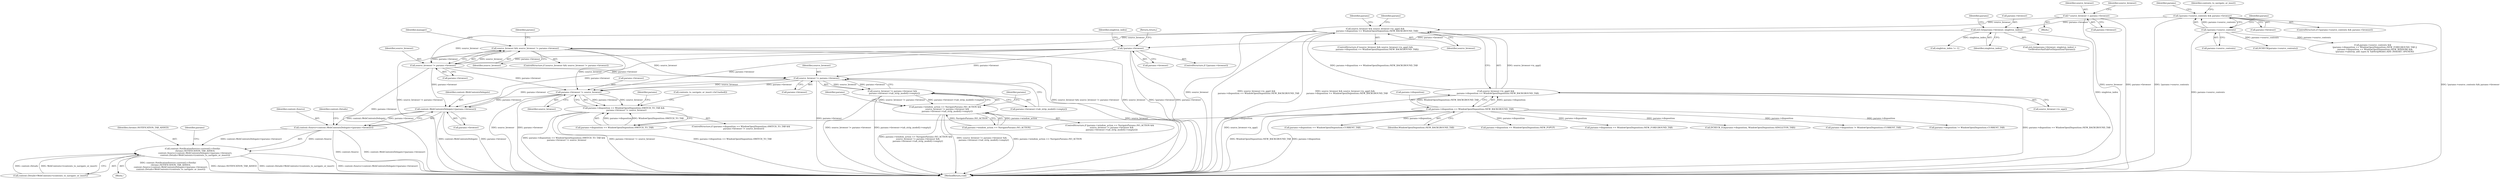digraph "0_Chrome_c552cd7b8a0862f6b3c8c6a07f98bda3721101eb_0@pointer" {
"1000219" [label="(Call,source_browser && source_browser != params->browser)"];
"1000143" [label="(Call,source_browser && source_browser->is_app() &&\n      params->disposition == WindowOpenDisposition::NEW_BACKGROUND_TAB)"];
"1000104" [label="(Call,* source_browser = params->browser)"];
"1000145" [label="(Call,source_browser->is_app() &&\n      params->disposition == WindowOpenDisposition::NEW_BACKGROUND_TAB)"];
"1000147" [label="(Call,params->disposition == WindowOpenDisposition::NEW_BACKGROUND_TAB)"];
"1000221" [label="(Call,source_browser != params->browser)"];
"1000203" [label="(Call,!params->browser)"];
"1000194" [label="(Call,std::tie(params->browser, singleton_index))"];
"1000159" [label="(Call,!params->source_contents && params->browser)"];
"1000160" [label="(Call,!params->source_contents)"];
"1000300" [label="(Call,source_browser != params->browser)"];
"1000299" [label="(Call,source_browser != params->browser &&\n      params->browser->tab_strip_model()->empty())"];
"1000293" [label="(Call,params->window_action == NavigateParams::NO_ACTION &&\n      source_browser != params->browser &&\n      params->browser->tab_strip_model()->empty())"];
"1000550" [label="(Call,params->browser != source_browser)"];
"1000544" [label="(Call,params->disposition == WindowOpenDisposition::SWITCH_TO_TAB &&\n        params->browser != source_browser)"];
"1000631" [label="(Call,content::WebContentsDelegate>(params->browser))"];
"1000629" [label="(Call,content::Source<content::WebContentsDelegate>(params->browser))"];
"1000627" [label="(Call,content::NotificationService::current()->Notify(\n        chrome::NOTIFICATION_TAB_ADDED,\n        content::Source<content::WebContentsDelegate>(params->browser),\n        content::Details<WebContents>(contents_to_navigate_or_insert)))"];
"1000209" [label="(Call,singleton_index != -1)"];
"1000204" [label="(Call,params->browser)"];
"1000143" [label="(Call,source_browser && source_browser->is_app() &&\n      params->disposition == WindowOpenDisposition::NEW_BACKGROUND_TAB)"];
"1000465" [label="(Call,params->disposition == WindowOpenDisposition::NEW_FOREGROUND_TAB)"];
"1000161" [label="(Call,params->source_contents)"];
"1000299" [label="(Call,source_browser != params->browser &&\n      params->browser->tab_strip_model()->empty())"];
"1000294" [label="(Call,params->window_action == NavigateParams::NO_ACTION)"];
"1000194" [label="(Call,std::tie(params->browser, singleton_index))"];
"1000629" [label="(Call,content::Source<content::WebContentsDelegate>(params->browser))"];
"1000646" [label="(MethodReturn,void)"];
"1000636" [label="(Call,content::Details<WebContents>(contents_to_navigate_or_insert))"];
"1000220" [label="(Identifier,source_browser)"];
"1000626" [label="(Block,)"];
"1000544" [label="(Call,params->disposition == WindowOpenDisposition::SWITCH_TO_TAB &&\n        params->browser != source_browser)"];
"1000218" [label="(ControlStructure,if (source_browser && source_browser != params->browser))"];
"1000627" [label="(Call,content::NotificationService::current()->Notify(\n        chrome::NOTIFICATION_TAB_ADDED,\n        content::Source<content::WebContentsDelegate>(params->browser),\n        content::Details<WebContents>(contents_to_navigate_or_insert)))"];
"1000210" [label="(Identifier,singleton_index)"];
"1000411" [label="(Call,DCHECK(params->source_contents))"];
"1000309" [label="(Identifier,params)"];
"1000203" [label="(Call,!params->browser)"];
"1000195" [label="(Call,params->browser)"];
"1000155" [label="(Identifier,params)"];
"1000632" [label="(Identifier,content::WebContentsDelegate)"];
"1000182" [label="(Call,DCHECK_EQ(params->disposition, WindowOpenDisposition::SINGLETON_TAB))"];
"1000164" [label="(Call,params->browser)"];
"1000459" [label="(Call,params->source_contents &&\n      (params->disposition == WindowOpenDisposition::NEW_FOREGROUND_TAB ||\n       params->disposition == WindowOpenDisposition::NEW_WINDOW) &&\n      (params->tabstrip_add_types & TabStripModel::ADD_INHERIT_OPENER))"];
"1000159" [label="(Call,!params->source_contents && params->browser)"];
"1000198" [label="(Identifier,singleton_index)"];
"1000142" [label="(ControlStructure,if (source_browser && source_browser->is_app() &&\n      params->disposition == WindowOpenDisposition::NEW_BACKGROUND_TAB))"];
"1000292" [label="(ControlStructure,if (params->window_action == NavigateParams::NO_ACTION &&\n      source_browser != params->browser &&\n      params->browser->tab_strip_model()->empty()))"];
"1000105" [label="(Identifier,source_browser)"];
"1000162" [label="(Identifier,params)"];
"1000219" [label="(Call,source_browser && source_browser != params->browser)"];
"1000110" [label="(Identifier,source_browser)"];
"1000145" [label="(Call,source_browser->is_app() &&\n      params->disposition == WindowOpenDisposition::NEW_BACKGROUND_TAB)"];
"1000630" [label="(Identifier,content::Source)"];
"1000550" [label="(Call,params->browser != source_browser)"];
"1000392" [label="(Call,params->disposition != WindowOpenDisposition::CURRENT_TAB)"];
"1000554" [label="(Identifier,source_browser)"];
"1000144" [label="(Identifier,source_browser)"];
"1000229" [label="(Identifier,manager)"];
"1000557" [label="(Identifier,params)"];
"1000259" [label="(Identifier,params)"];
"1000201" [label="(Identifier,params)"];
"1000302" [label="(Call,params->browser)"];
"1000621" [label="(Call,params->disposition != WindowOpenDisposition::CURRENT_TAB)"];
"1000301" [label="(Identifier,source_browser)"];
"1000170" [label="(Identifier,params)"];
"1000146" [label="(Call,source_browser->is_app())"];
"1000106" [label="(Call,params->browser)"];
"1000221" [label="(Call,source_browser != params->browser)"];
"1000490" [label="(Call,params->disposition == WindowOpenDisposition::CURRENT_TAB)"];
"1000158" [label="(ControlStructure,if (!params->source_contents && params->browser))"];
"1000175" [label="(Identifier,contents_to_navigate_or_insert)"];
"1000148" [label="(Call,params->disposition)"];
"1000551" [label="(Call,params->browser)"];
"1000102" [label="(Block,)"];
"1000300" [label="(Call,source_browser != params->browser)"];
"1000293" [label="(Call,params->window_action == NavigateParams::NO_ACTION &&\n      source_browser != params->browser &&\n      params->browser->tab_strip_model()->empty())"];
"1000223" [label="(Call,params->browser)"];
"1000545" [label="(Call,params->disposition == WindowOpenDisposition::SWITCH_TO_TAB)"];
"1000631" [label="(Call,content::WebContentsDelegate>(params->browser))"];
"1000543" [label="(ControlStructure,if (params->disposition == WindowOpenDisposition::SWITCH_TO_TAB &&\n        params->browser != source_browser))"];
"1000633" [label="(Call,params->browser)"];
"1000561" [label="(Call,contents_to_navigate_or_insert->IsCrashed())"];
"1000305" [label="(Call,params->browser->tab_strip_model()->empty())"];
"1000147" [label="(Call,params->disposition == WindowOpenDisposition::NEW_BACKGROUND_TAB)"];
"1000160" [label="(Call,!params->source_contents)"];
"1000202" [label="(ControlStructure,if (!params->browser))"];
"1000222" [label="(Identifier,source_browser)"];
"1000193" [label="(Call,std::tie(params->browser, singleton_index) =\n      GetBrowserAndTabForDisposition(*params))"];
"1000104" [label="(Call,* source_browser = params->browser)"];
"1000316" [label="(Identifier,params)"];
"1000637" [label="(Identifier,content::Details)"];
"1000151" [label="(Identifier,WindowOpenDisposition::NEW_BACKGROUND_TAB)"];
"1000207" [label="(Return,return;)"];
"1000628" [label="(Identifier,chrome::NOTIFICATION_TAB_ADDED)"];
"1000643" [label="(Identifier,params)"];
"1000320" [label="(Call,params->disposition == WindowOpenDisposition::NEW_POPUP)"];
"1000165" [label="(Identifier,params)"];
"1000219" -> "1000218"  [label="AST: "];
"1000219" -> "1000220"  [label="CFG: "];
"1000219" -> "1000221"  [label="CFG: "];
"1000220" -> "1000219"  [label="AST: "];
"1000221" -> "1000219"  [label="AST: "];
"1000229" -> "1000219"  [label="CFG: "];
"1000259" -> "1000219"  [label="CFG: "];
"1000219" -> "1000646"  [label="DDG: source_browser != params->browser"];
"1000219" -> "1000646"  [label="DDG: source_browser && source_browser != params->browser"];
"1000219" -> "1000646"  [label="DDG: source_browser"];
"1000143" -> "1000219"  [label="DDG: source_browser"];
"1000221" -> "1000219"  [label="DDG: source_browser"];
"1000221" -> "1000219"  [label="DDG: params->browser"];
"1000219" -> "1000300"  [label="DDG: source_browser"];
"1000219" -> "1000550"  [label="DDG: source_browser"];
"1000143" -> "1000142"  [label="AST: "];
"1000143" -> "1000144"  [label="CFG: "];
"1000143" -> "1000145"  [label="CFG: "];
"1000144" -> "1000143"  [label="AST: "];
"1000145" -> "1000143"  [label="AST: "];
"1000155" -> "1000143"  [label="CFG: "];
"1000162" -> "1000143"  [label="CFG: "];
"1000143" -> "1000646"  [label="DDG: source_browser"];
"1000143" -> "1000646"  [label="DDG: source_browser->is_app() &&\n      params->disposition == WindowOpenDisposition::NEW_BACKGROUND_TAB"];
"1000143" -> "1000646"  [label="DDG: source_browser && source_browser->is_app() &&\n      params->disposition == WindowOpenDisposition::NEW_BACKGROUND_TAB"];
"1000104" -> "1000143"  [label="DDG: source_browser"];
"1000145" -> "1000143"  [label="DDG: source_browser->is_app()"];
"1000145" -> "1000143"  [label="DDG: params->disposition == WindowOpenDisposition::NEW_BACKGROUND_TAB"];
"1000143" -> "1000221"  [label="DDG: source_browser"];
"1000104" -> "1000102"  [label="AST: "];
"1000104" -> "1000106"  [label="CFG: "];
"1000105" -> "1000104"  [label="AST: "];
"1000106" -> "1000104"  [label="AST: "];
"1000110" -> "1000104"  [label="CFG: "];
"1000104" -> "1000646"  [label="DDG: source_browser"];
"1000104" -> "1000646"  [label="DDG: params->browser"];
"1000145" -> "1000146"  [label="CFG: "];
"1000145" -> "1000147"  [label="CFG: "];
"1000146" -> "1000145"  [label="AST: "];
"1000147" -> "1000145"  [label="AST: "];
"1000145" -> "1000646"  [label="DDG: source_browser->is_app()"];
"1000145" -> "1000646"  [label="DDG: params->disposition == WindowOpenDisposition::NEW_BACKGROUND_TAB"];
"1000147" -> "1000145"  [label="DDG: params->disposition"];
"1000147" -> "1000145"  [label="DDG: WindowOpenDisposition::NEW_BACKGROUND_TAB"];
"1000147" -> "1000151"  [label="CFG: "];
"1000148" -> "1000147"  [label="AST: "];
"1000151" -> "1000147"  [label="AST: "];
"1000147" -> "1000646"  [label="DDG: WindowOpenDisposition::NEW_BACKGROUND_TAB"];
"1000147" -> "1000646"  [label="DDG: params->disposition"];
"1000147" -> "1000182"  [label="DDG: params->disposition"];
"1000147" -> "1000320"  [label="DDG: params->disposition"];
"1000147" -> "1000392"  [label="DDG: params->disposition"];
"1000147" -> "1000465"  [label="DDG: params->disposition"];
"1000147" -> "1000490"  [label="DDG: params->disposition"];
"1000147" -> "1000545"  [label="DDG: params->disposition"];
"1000147" -> "1000621"  [label="DDG: params->disposition"];
"1000221" -> "1000223"  [label="CFG: "];
"1000222" -> "1000221"  [label="AST: "];
"1000223" -> "1000221"  [label="AST: "];
"1000221" -> "1000646"  [label="DDG: params->browser"];
"1000203" -> "1000221"  [label="DDG: params->browser"];
"1000221" -> "1000300"  [label="DDG: params->browser"];
"1000221" -> "1000550"  [label="DDG: params->browser"];
"1000221" -> "1000631"  [label="DDG: params->browser"];
"1000203" -> "1000202"  [label="AST: "];
"1000203" -> "1000204"  [label="CFG: "];
"1000204" -> "1000203"  [label="AST: "];
"1000207" -> "1000203"  [label="CFG: "];
"1000210" -> "1000203"  [label="CFG: "];
"1000203" -> "1000646"  [label="DDG: !params->browser"];
"1000203" -> "1000646"  [label="DDG: params->browser"];
"1000194" -> "1000203"  [label="DDG: params->browser"];
"1000203" -> "1000300"  [label="DDG: params->browser"];
"1000203" -> "1000550"  [label="DDG: params->browser"];
"1000203" -> "1000631"  [label="DDG: params->browser"];
"1000194" -> "1000193"  [label="AST: "];
"1000194" -> "1000198"  [label="CFG: "];
"1000195" -> "1000194"  [label="AST: "];
"1000198" -> "1000194"  [label="AST: "];
"1000201" -> "1000194"  [label="CFG: "];
"1000194" -> "1000646"  [label="DDG: singleton_index"];
"1000159" -> "1000194"  [label="DDG: params->browser"];
"1000194" -> "1000209"  [label="DDG: singleton_index"];
"1000159" -> "1000158"  [label="AST: "];
"1000159" -> "1000160"  [label="CFG: "];
"1000159" -> "1000164"  [label="CFG: "];
"1000160" -> "1000159"  [label="AST: "];
"1000164" -> "1000159"  [label="AST: "];
"1000170" -> "1000159"  [label="CFG: "];
"1000175" -> "1000159"  [label="CFG: "];
"1000159" -> "1000646"  [label="DDG: !params->source_contents && params->browser"];
"1000159" -> "1000646"  [label="DDG: !params->source_contents"];
"1000160" -> "1000159"  [label="DDG: params->source_contents"];
"1000160" -> "1000161"  [label="CFG: "];
"1000161" -> "1000160"  [label="AST: "];
"1000165" -> "1000160"  [label="CFG: "];
"1000160" -> "1000646"  [label="DDG: params->source_contents"];
"1000160" -> "1000411"  [label="DDG: params->source_contents"];
"1000160" -> "1000459"  [label="DDG: params->source_contents"];
"1000300" -> "1000299"  [label="AST: "];
"1000300" -> "1000302"  [label="CFG: "];
"1000301" -> "1000300"  [label="AST: "];
"1000302" -> "1000300"  [label="AST: "];
"1000305" -> "1000300"  [label="CFG: "];
"1000299" -> "1000300"  [label="CFG: "];
"1000300" -> "1000646"  [label="DDG: source_browser"];
"1000300" -> "1000646"  [label="DDG: params->browser"];
"1000300" -> "1000299"  [label="DDG: source_browser"];
"1000300" -> "1000299"  [label="DDG: params->browser"];
"1000300" -> "1000550"  [label="DDG: params->browser"];
"1000300" -> "1000550"  [label="DDG: source_browser"];
"1000300" -> "1000631"  [label="DDG: params->browser"];
"1000299" -> "1000293"  [label="AST: "];
"1000299" -> "1000305"  [label="CFG: "];
"1000305" -> "1000299"  [label="AST: "];
"1000293" -> "1000299"  [label="CFG: "];
"1000299" -> "1000646"  [label="DDG: params->browser->tab_strip_model()->empty()"];
"1000299" -> "1000646"  [label="DDG: source_browser != params->browser"];
"1000299" -> "1000293"  [label="DDG: source_browser != params->browser"];
"1000299" -> "1000293"  [label="DDG: params->browser->tab_strip_model()->empty()"];
"1000293" -> "1000292"  [label="AST: "];
"1000293" -> "1000294"  [label="CFG: "];
"1000294" -> "1000293"  [label="AST: "];
"1000309" -> "1000293"  [label="CFG: "];
"1000316" -> "1000293"  [label="CFG: "];
"1000293" -> "1000646"  [label="DDG: params->window_action == NavigateParams::NO_ACTION"];
"1000293" -> "1000646"  [label="DDG: params->window_action == NavigateParams::NO_ACTION &&\n      source_browser != params->browser &&\n      params->browser->tab_strip_model()->empty()"];
"1000293" -> "1000646"  [label="DDG: source_browser != params->browser &&\n      params->browser->tab_strip_model()->empty()"];
"1000294" -> "1000293"  [label="DDG: params->window_action"];
"1000294" -> "1000293"  [label="DDG: NavigateParams::NO_ACTION"];
"1000550" -> "1000544"  [label="AST: "];
"1000550" -> "1000554"  [label="CFG: "];
"1000551" -> "1000550"  [label="AST: "];
"1000554" -> "1000550"  [label="AST: "];
"1000544" -> "1000550"  [label="CFG: "];
"1000550" -> "1000646"  [label="DDG: source_browser"];
"1000550" -> "1000646"  [label="DDG: params->browser"];
"1000550" -> "1000544"  [label="DDG: params->browser"];
"1000550" -> "1000544"  [label="DDG: source_browser"];
"1000550" -> "1000631"  [label="DDG: params->browser"];
"1000544" -> "1000543"  [label="AST: "];
"1000544" -> "1000545"  [label="CFG: "];
"1000545" -> "1000544"  [label="AST: "];
"1000557" -> "1000544"  [label="CFG: "];
"1000561" -> "1000544"  [label="CFG: "];
"1000544" -> "1000646"  [label="DDG: params->browser != source_browser"];
"1000544" -> "1000646"  [label="DDG: params->disposition == WindowOpenDisposition::SWITCH_TO_TAB"];
"1000544" -> "1000646"  [label="DDG: params->disposition == WindowOpenDisposition::SWITCH_TO_TAB &&\n        params->browser != source_browser"];
"1000545" -> "1000544"  [label="DDG: params->disposition"];
"1000545" -> "1000544"  [label="DDG: WindowOpenDisposition::SWITCH_TO_TAB"];
"1000631" -> "1000629"  [label="AST: "];
"1000631" -> "1000633"  [label="CFG: "];
"1000632" -> "1000631"  [label="AST: "];
"1000633" -> "1000631"  [label="AST: "];
"1000629" -> "1000631"  [label="CFG: "];
"1000631" -> "1000646"  [label="DDG: content::WebContentsDelegate"];
"1000631" -> "1000646"  [label="DDG: params->browser"];
"1000631" -> "1000629"  [label="DDG: content::WebContentsDelegate"];
"1000631" -> "1000629"  [label="DDG: params->browser"];
"1000629" -> "1000627"  [label="AST: "];
"1000630" -> "1000629"  [label="AST: "];
"1000637" -> "1000629"  [label="CFG: "];
"1000629" -> "1000646"  [label="DDG: content::Source"];
"1000629" -> "1000646"  [label="DDG: content::WebContentsDelegate>(params->browser)"];
"1000629" -> "1000627"  [label="DDG: content::Source"];
"1000629" -> "1000627"  [label="DDG: content::WebContentsDelegate>(params->browser)"];
"1000627" -> "1000626"  [label="AST: "];
"1000627" -> "1000636"  [label="CFG: "];
"1000628" -> "1000627"  [label="AST: "];
"1000636" -> "1000627"  [label="AST: "];
"1000643" -> "1000627"  [label="CFG: "];
"1000627" -> "1000646"  [label="DDG: content::Source<content::WebContentsDelegate>(params->browser)"];
"1000627" -> "1000646"  [label="DDG: content::NotificationService::current()->Notify(\n        chrome::NOTIFICATION_TAB_ADDED,\n        content::Source<content::WebContentsDelegate>(params->browser),\n        content::Details<WebContents>(contents_to_navigate_or_insert))"];
"1000627" -> "1000646"  [label="DDG: chrome::NOTIFICATION_TAB_ADDED"];
"1000627" -> "1000646"  [label="DDG: content::Details<WebContents>(contents_to_navigate_or_insert)"];
"1000636" -> "1000627"  [label="DDG: content::Details"];
"1000636" -> "1000627"  [label="DDG: WebContents>(contents_to_navigate_or_insert)"];
}
